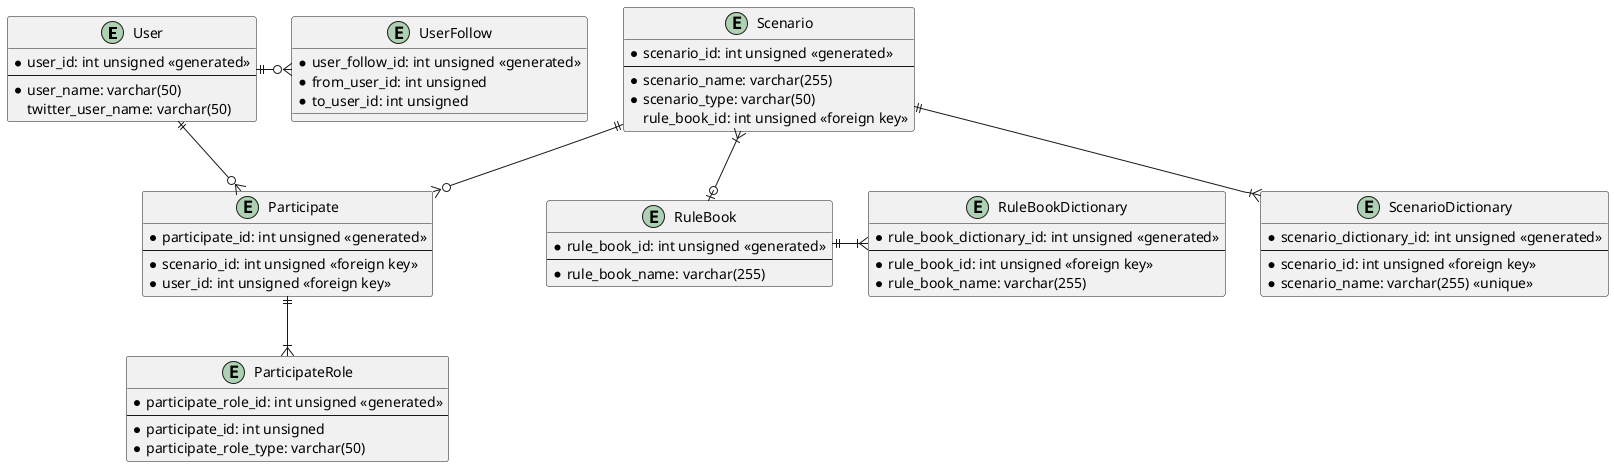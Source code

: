 @startuml
'https://plantuml.com/class-diagram

entity User {
    * user_id: int unsigned <<generated>>
    --
    * user_name: varchar(50)
    twitter_user_name: varchar(50)
}

entity UserFollow {
    * user_follow_id: int unsigned <<generated>>
    * from_user_id: int unsigned
    * to_user_id: int unsigned
}

User ||-o{ UserFollow

entity RuleBook {
    * rule_book_id: int unsigned <<generated>>
    --
    * rule_book_name: varchar(255)
}

entity RuleBookDictionary {
    * rule_book_dictionary_id: int unsigned <<generated>>
    --
    * rule_book_id: int unsigned <<foreign key>>
    * rule_book_name: varchar(255)
}

RuleBook ||-|{ RuleBookDictionary

entity Scenario {
    * scenario_id: int unsigned <<generated>>
    --
    * scenario_name: varchar(255)
    * scenario_type: varchar(50)
    rule_book_id: int unsigned <<foreign key>>
}

entity ScenarioDictionary {
    * scenario_dictionary_id: int unsigned <<generated>>
    --
    * scenario_id: int unsigned <<foreign key>>
    * scenario_name: varchar(255) <<unique>>
}

Scenario ||--|{ ScenarioDictionary
Scenario }|--o| RuleBook

entity Participate {
    * participate_id: int unsigned <<generated>>
    --
    * scenario_id: int unsigned <<foreign key>>
    * user_id: int unsigned <<foreign key>>
}

User ||--o{ Participate
Scenario ||--o{ Participate

entity ParticipateRole {
    * participate_role_id: int unsigned <<generated>>
    --
    * participate_id: int unsigned
    * participate_role_type: varchar(50)
}

Participate ||--|{ ParticipateRole

@enduml